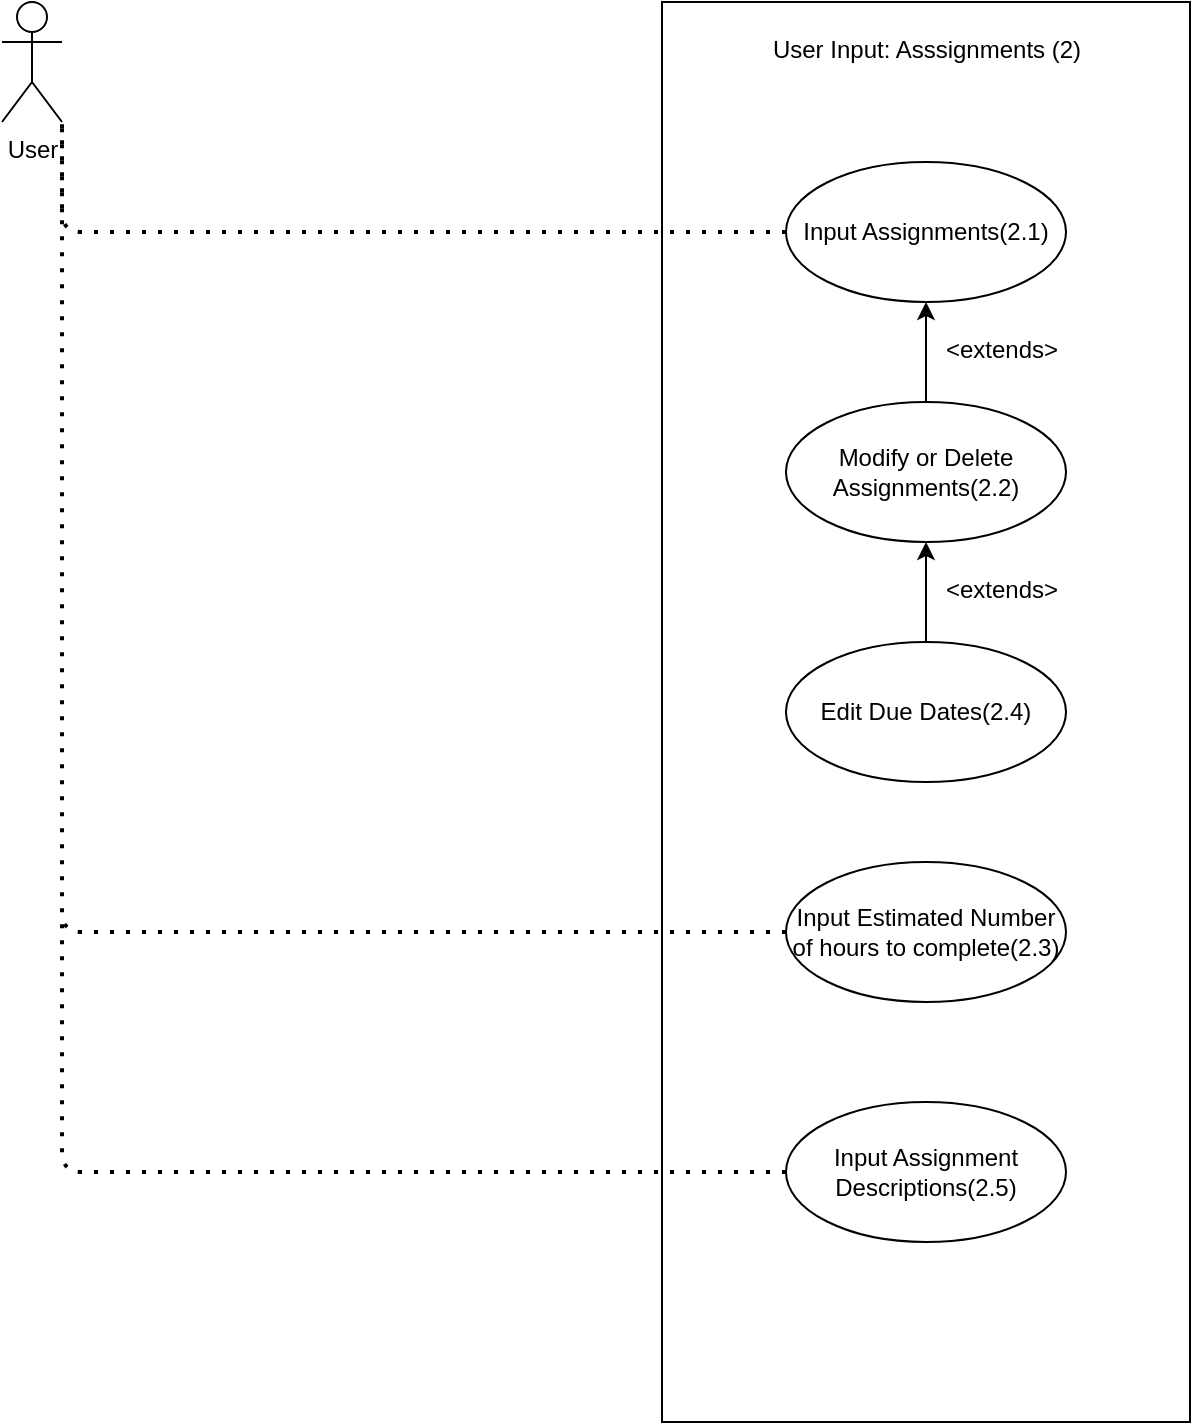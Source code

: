 <mxfile version="13.7.9" type="device"><diagram id="saDn7Q-Av_MMkIZ5oze_" name="Page-1"><mxGraphModel dx="1422" dy="1922" grid="1" gridSize="10" guides="1" tooltips="1" connect="1" arrows="1" fold="1" page="1" pageScale="1" pageWidth="850" pageHeight="1100" math="0" shadow="0"><root><mxCell id="0"/><mxCell id="1" parent="0"/><mxCell id="PgzO6mxmpysPL-NGKsJt-1" value="User Input: Asssignments (2)&lt;br&gt;&lt;br&gt;&lt;br&gt;&lt;br&gt;&lt;br&gt;&lt;br&gt;&lt;br&gt;&lt;br&gt;&lt;br&gt;&lt;br&gt;&lt;br&gt;&lt;br&gt;&lt;br&gt;&lt;br&gt;&lt;br&gt;&lt;br&gt;&lt;br&gt;&lt;br&gt;&lt;br&gt;&lt;br&gt;&lt;br&gt;&lt;br&gt;&lt;br&gt;&lt;br&gt;&lt;br&gt;&lt;br&gt;&lt;br&gt;&lt;br&gt;&lt;br&gt;&lt;br&gt;&lt;br&gt;&lt;br&gt;&lt;br&gt;&lt;br&gt;&lt;br&gt;&lt;br&gt;&lt;br&gt;&lt;br&gt;&lt;br&gt;&lt;br&gt;&lt;br&gt;&lt;br&gt;&lt;br&gt;&lt;br&gt;&lt;br&gt;&lt;br&gt;&lt;br&gt;" style="html=1;" vertex="1" parent="1"><mxGeometry x="440" y="-1030" width="264" height="710" as="geometry"/></mxCell><mxCell id="PgzO6mxmpysPL-NGKsJt-4" value="User&lt;br&gt;" style="shape=umlActor;verticalLabelPosition=bottom;verticalAlign=top;html=1;" vertex="1" parent="1"><mxGeometry x="110" y="-1030" width="30" height="60" as="geometry"/></mxCell><mxCell id="PgzO6mxmpysPL-NGKsJt-8" value="Input Assignments(2.1)" style="ellipse;whiteSpace=wrap;html=1;" vertex="1" parent="1"><mxGeometry x="502" y="-950" width="140" height="70" as="geometry"/></mxCell><mxCell id="PgzO6mxmpysPL-NGKsJt-19" style="edgeStyle=orthogonalEdgeStyle;rounded=0;orthogonalLoop=1;jettySize=auto;html=1;exitX=0.5;exitY=0;exitDx=0;exitDy=0;" edge="1" parent="1" source="PgzO6mxmpysPL-NGKsJt-9" target="PgzO6mxmpysPL-NGKsJt-8"><mxGeometry relative="1" as="geometry"/></mxCell><mxCell id="PgzO6mxmpysPL-NGKsJt-9" value="Modify or Delete Assignments(2.2)" style="ellipse;whiteSpace=wrap;html=1;" vertex="1" parent="1"><mxGeometry x="502" y="-830" width="140" height="70" as="geometry"/></mxCell><mxCell id="PgzO6mxmpysPL-NGKsJt-10" value="Input Estimated Number of hours to complete(2.3)" style="ellipse;whiteSpace=wrap;html=1;" vertex="1" parent="1"><mxGeometry x="502" y="-600" width="140" height="70" as="geometry"/></mxCell><mxCell id="PgzO6mxmpysPL-NGKsJt-25" style="edgeStyle=orthogonalEdgeStyle;rounded=0;orthogonalLoop=1;jettySize=auto;html=1;exitX=0.5;exitY=0;exitDx=0;exitDy=0;entryX=0.5;entryY=1;entryDx=0;entryDy=0;" edge="1" parent="1" source="PgzO6mxmpysPL-NGKsJt-11" target="PgzO6mxmpysPL-NGKsJt-9"><mxGeometry relative="1" as="geometry"/></mxCell><mxCell id="PgzO6mxmpysPL-NGKsJt-11" value="Edit Due Dates(2.4)" style="ellipse;whiteSpace=wrap;html=1;" vertex="1" parent="1"><mxGeometry x="502" y="-710" width="140" height="70" as="geometry"/></mxCell><mxCell id="PgzO6mxmpysPL-NGKsJt-12" value="Input Assignment Descriptions(2.5)" style="ellipse;whiteSpace=wrap;html=1;" vertex="1" parent="1"><mxGeometry x="502" y="-480" width="140" height="70" as="geometry"/></mxCell><mxCell id="PgzO6mxmpysPL-NGKsJt-22" value="" style="endArrow=none;dashed=1;html=1;dashPattern=1 3;strokeWidth=2;entryX=1;entryY=1;entryDx=0;entryDy=0;entryPerimeter=0;exitX=0;exitY=0.5;exitDx=0;exitDy=0;" edge="1" parent="1" source="PgzO6mxmpysPL-NGKsJt-8" target="PgzO6mxmpysPL-NGKsJt-4"><mxGeometry width="50" height="50" relative="1" as="geometry"><mxPoint x="570" y="-700" as="sourcePoint"/><mxPoint x="620" y="-750" as="targetPoint"/><Array as="points"><mxPoint x="140" y="-915"/></Array></mxGeometry></mxCell><mxCell id="PgzO6mxmpysPL-NGKsJt-23" value="" style="endArrow=none;dashed=1;html=1;dashPattern=1 3;strokeWidth=2;exitX=0;exitY=0.5;exitDx=0;exitDy=0;entryX=1;entryY=1;entryDx=0;entryDy=0;entryPerimeter=0;" edge="1" parent="1" source="PgzO6mxmpysPL-NGKsJt-10" target="PgzO6mxmpysPL-NGKsJt-4"><mxGeometry width="50" height="50" relative="1" as="geometry"><mxPoint x="110" y="-570" as="sourcePoint"/><mxPoint x="150" y="-920" as="targetPoint"/><Array as="points"><mxPoint x="140" y="-565"/></Array></mxGeometry></mxCell><mxCell id="PgzO6mxmpysPL-NGKsJt-24" value="" style="endArrow=none;dashed=1;html=1;dashPattern=1 3;strokeWidth=2;exitX=0;exitY=0.5;exitDx=0;exitDy=0;" edge="1" parent="1" source="PgzO6mxmpysPL-NGKsJt-12"><mxGeometry width="50" height="50" relative="1" as="geometry"><mxPoint x="140" y="-440" as="sourcePoint"/><mxPoint x="140" y="-570" as="targetPoint"/><Array as="points"><mxPoint x="140" y="-445"/></Array></mxGeometry></mxCell><mxCell id="PgzO6mxmpysPL-NGKsJt-26" value="&lt;extends&gt;" style="text;align=center;fontStyle=0;verticalAlign=middle;spacingLeft=3;spacingRight=3;strokeColor=none;rotatable=0;points=[[0,0.5],[1,0.5]];portConstraint=eastwest;" vertex="1" parent="1"><mxGeometry x="570" y="-750" width="80" height="26" as="geometry"/></mxCell><mxCell id="PgzO6mxmpysPL-NGKsJt-27" value="&lt;extends&gt;" style="text;align=center;fontStyle=0;verticalAlign=middle;spacingLeft=3;spacingRight=3;strokeColor=none;rotatable=0;points=[[0,0.5],[1,0.5]];portConstraint=eastwest;" vertex="1" parent="1"><mxGeometry x="570" y="-870" width="80" height="26" as="geometry"/></mxCell></root></mxGraphModel></diagram></mxfile>